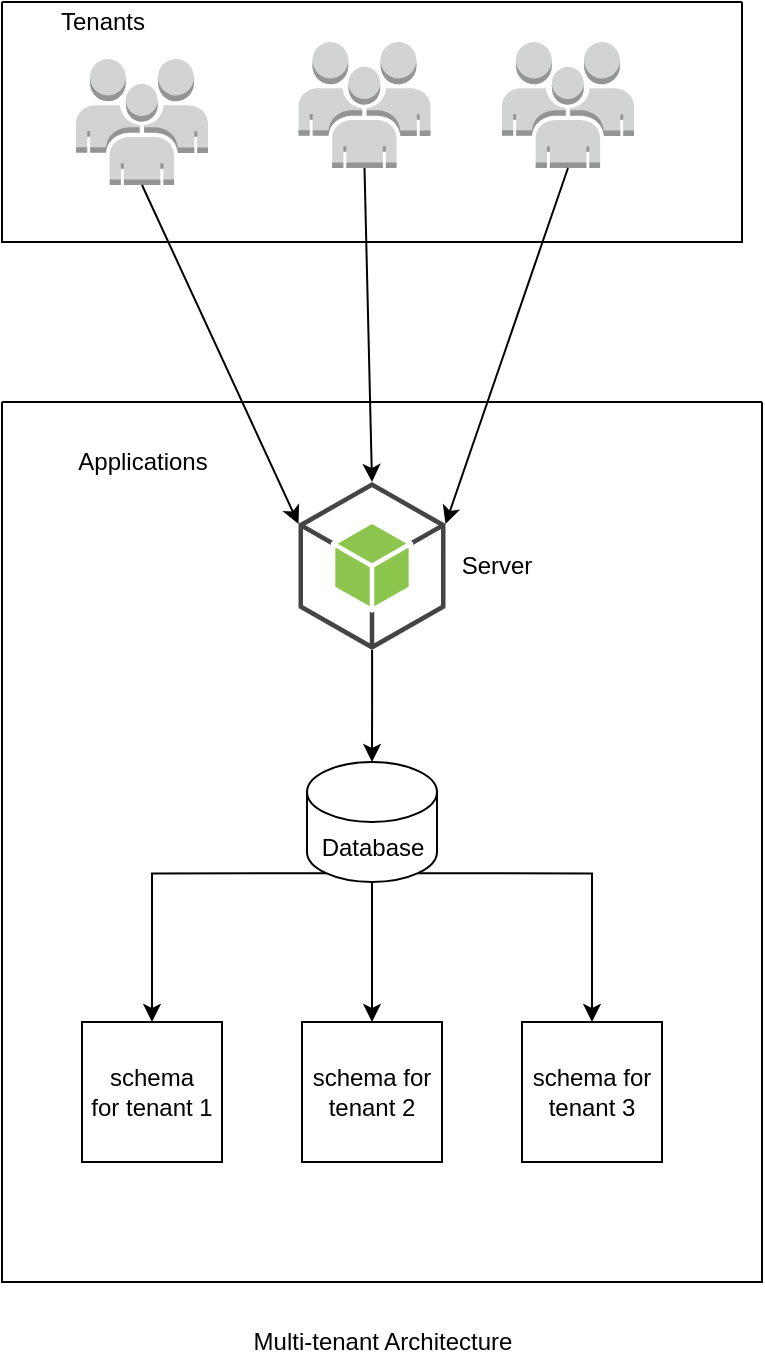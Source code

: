 <mxfile version="16.5.1" type="device"><diagram id="fTmmxnl6AltAzIXcsyBZ" name="Page-1"><mxGraphModel dx="1161" dy="653" grid="1" gridSize="10" guides="1" tooltips="1" connect="1" arrows="1" fold="1" page="1" pageScale="1" pageWidth="827" pageHeight="1169" math="0" shadow="0"><root><mxCell id="0"/><mxCell id="1" parent="0"/><mxCell id="33EKysFCrEfH55tlCB6R-5" value="" style="swimlane;startSize=0;" vertex="1" parent="1"><mxGeometry x="210" y="100" width="370" height="120" as="geometry"/></mxCell><mxCell id="33EKysFCrEfH55tlCB6R-6" value="Tenants" style="text;html=1;align=center;verticalAlign=middle;resizable=0;points=[];autosize=1;strokeColor=none;fillColor=none;" vertex="1" parent="33EKysFCrEfH55tlCB6R-5"><mxGeometry x="20" width="60" height="20" as="geometry"/></mxCell><mxCell id="33EKysFCrEfH55tlCB6R-1" value="" style="outlineConnect=0;dashed=0;verticalLabelPosition=bottom;verticalAlign=top;align=center;html=1;shape=mxgraph.aws3.users;fillColor=#D2D3D3;gradientColor=none;" vertex="1" parent="33EKysFCrEfH55tlCB6R-5"><mxGeometry x="37" y="28.5" width="66" height="63" as="geometry"/></mxCell><mxCell id="33EKysFCrEfH55tlCB6R-2" value="" style="outlineConnect=0;dashed=0;verticalLabelPosition=bottom;verticalAlign=top;align=center;html=1;shape=mxgraph.aws3.users;fillColor=#D2D3D3;gradientColor=none;" vertex="1" parent="33EKysFCrEfH55tlCB6R-5"><mxGeometry x="148.25" y="20" width="66" height="63" as="geometry"/></mxCell><mxCell id="33EKysFCrEfH55tlCB6R-3" value="" style="outlineConnect=0;dashed=0;verticalLabelPosition=bottom;verticalAlign=top;align=center;html=1;shape=mxgraph.aws3.users;fillColor=#D2D3D3;gradientColor=none;" vertex="1" parent="33EKysFCrEfH55tlCB6R-5"><mxGeometry x="250" y="20" width="66" height="63" as="geometry"/></mxCell><mxCell id="33EKysFCrEfH55tlCB6R-7" value="" style="swimlane;startSize=0;" vertex="1" parent="1"><mxGeometry x="210" y="300" width="380" height="440" as="geometry"/></mxCell><mxCell id="33EKysFCrEfH55tlCB6R-16" style="edgeStyle=orthogonalEdgeStyle;rounded=0;orthogonalLoop=1;jettySize=auto;html=1;entryX=0.5;entryY=0;entryDx=0;entryDy=0;entryPerimeter=0;" edge="1" parent="33EKysFCrEfH55tlCB6R-7" source="33EKysFCrEfH55tlCB6R-8" target="33EKysFCrEfH55tlCB6R-15"><mxGeometry relative="1" as="geometry"/></mxCell><mxCell id="33EKysFCrEfH55tlCB6R-8" value="" style="outlineConnect=0;dashed=0;verticalLabelPosition=bottom;verticalAlign=top;align=center;html=1;shape=mxgraph.aws3.android;fillColor=#8CC64F;gradientColor=none;" vertex="1" parent="33EKysFCrEfH55tlCB6R-7"><mxGeometry x="148.25" y="40" width="73.5" height="84" as="geometry"/></mxCell><mxCell id="33EKysFCrEfH55tlCB6R-10" value="Applications" style="text;html=1;align=center;verticalAlign=middle;resizable=0;points=[];autosize=1;strokeColor=none;fillColor=none;" vertex="1" parent="33EKysFCrEfH55tlCB6R-7"><mxGeometry x="30" y="20" width="80" height="20" as="geometry"/></mxCell><mxCell id="33EKysFCrEfH55tlCB6R-26" style="edgeStyle=orthogonalEdgeStyle;rounded=0;orthogonalLoop=1;jettySize=auto;html=1;exitX=0.145;exitY=1;exitDx=0;exitDy=-4.35;exitPerimeter=0;entryX=0.5;entryY=0;entryDx=0;entryDy=0;" edge="1" parent="33EKysFCrEfH55tlCB6R-7" source="33EKysFCrEfH55tlCB6R-15" target="33EKysFCrEfH55tlCB6R-17"><mxGeometry relative="1" as="geometry"/></mxCell><mxCell id="33EKysFCrEfH55tlCB6R-30" style="edgeStyle=orthogonalEdgeStyle;rounded=0;orthogonalLoop=1;jettySize=auto;html=1;exitX=0.855;exitY=1;exitDx=0;exitDy=-4.35;exitPerimeter=0;" edge="1" parent="33EKysFCrEfH55tlCB6R-7" source="33EKysFCrEfH55tlCB6R-15" target="33EKysFCrEfH55tlCB6R-25"><mxGeometry relative="1" as="geometry"/></mxCell><mxCell id="33EKysFCrEfH55tlCB6R-15" value="Database" style="shape=cylinder3;whiteSpace=wrap;html=1;boundedLbl=1;backgroundOutline=1;size=15;" vertex="1" parent="33EKysFCrEfH55tlCB6R-7"><mxGeometry x="152.5" y="180" width="65" height="60" as="geometry"/></mxCell><mxCell id="33EKysFCrEfH55tlCB6R-17" value="schema &lt;br&gt;for tenant 1" style="whiteSpace=wrap;html=1;aspect=fixed;" vertex="1" parent="33EKysFCrEfH55tlCB6R-7"><mxGeometry x="40" y="310" width="70" height="70" as="geometry"/></mxCell><mxCell id="33EKysFCrEfH55tlCB6R-24" value="schema for tenant 2" style="whiteSpace=wrap;html=1;aspect=fixed;" vertex="1" parent="33EKysFCrEfH55tlCB6R-7"><mxGeometry x="150" y="310" width="70" height="70" as="geometry"/></mxCell><mxCell id="33EKysFCrEfH55tlCB6R-25" value="schema for tenant 3" style="whiteSpace=wrap;html=1;aspect=fixed;" vertex="1" parent="33EKysFCrEfH55tlCB6R-7"><mxGeometry x="260" y="310" width="70" height="70" as="geometry"/></mxCell><mxCell id="33EKysFCrEfH55tlCB6R-29" value="" style="endArrow=classic;html=1;rounded=0;entryX=0.5;entryY=0;entryDx=0;entryDy=0;exitX=0.5;exitY=1;exitDx=0;exitDy=0;exitPerimeter=0;" edge="1" parent="33EKysFCrEfH55tlCB6R-7" source="33EKysFCrEfH55tlCB6R-15" target="33EKysFCrEfH55tlCB6R-24"><mxGeometry width="50" height="50" relative="1" as="geometry"><mxPoint x="190" y="280" as="sourcePoint"/><mxPoint x="240" y="230" as="targetPoint"/></mxGeometry></mxCell><mxCell id="33EKysFCrEfH55tlCB6R-33" value="Server" style="text;html=1;align=center;verticalAlign=middle;resizable=0;points=[];autosize=1;strokeColor=none;fillColor=none;" vertex="1" parent="33EKysFCrEfH55tlCB6R-7"><mxGeometry x="221.75" y="72" width="50" height="20" as="geometry"/></mxCell><mxCell id="33EKysFCrEfH55tlCB6R-11" value="" style="endArrow=classic;html=1;rounded=0;exitX=0.5;exitY=1;exitDx=0;exitDy=0;exitPerimeter=0;entryX=0;entryY=0.25;entryDx=0;entryDy=0;entryPerimeter=0;" edge="1" parent="1" source="33EKysFCrEfH55tlCB6R-1" target="33EKysFCrEfH55tlCB6R-8"><mxGeometry width="50" height="50" relative="1" as="geometry"><mxPoint x="390" y="480" as="sourcePoint"/><mxPoint x="440" y="430" as="targetPoint"/></mxGeometry></mxCell><mxCell id="33EKysFCrEfH55tlCB6R-12" value="" style="endArrow=classic;html=1;rounded=0;entryX=0.5;entryY=0;entryDx=0;entryDy=0;exitX=0.5;exitY=1;exitDx=0;exitDy=0;exitPerimeter=0;entryPerimeter=0;" edge="1" parent="1" source="33EKysFCrEfH55tlCB6R-2" target="33EKysFCrEfH55tlCB6R-8"><mxGeometry width="50" height="50" relative="1" as="geometry"><mxPoint x="390" y="480" as="sourcePoint"/><mxPoint x="440" y="430" as="targetPoint"/></mxGeometry></mxCell><mxCell id="33EKysFCrEfH55tlCB6R-13" value="" style="endArrow=classic;html=1;rounded=0;entryX=1;entryY=0.25;entryDx=0;entryDy=0;entryPerimeter=0;exitX=0.5;exitY=1;exitDx=0;exitDy=0;exitPerimeter=0;" edge="1" parent="1" source="33EKysFCrEfH55tlCB6R-3" target="33EKysFCrEfH55tlCB6R-8"><mxGeometry width="50" height="50" relative="1" as="geometry"><mxPoint x="390" y="480" as="sourcePoint"/><mxPoint x="440" y="430" as="targetPoint"/></mxGeometry></mxCell><mxCell id="33EKysFCrEfH55tlCB6R-31" value="Multi-tenant Architecture" style="text;html=1;align=center;verticalAlign=middle;resizable=0;points=[];autosize=1;strokeColor=none;fillColor=none;" vertex="1" parent="1"><mxGeometry x="330" y="760" width="140" height="20" as="geometry"/></mxCell></root></mxGraphModel></diagram></mxfile>